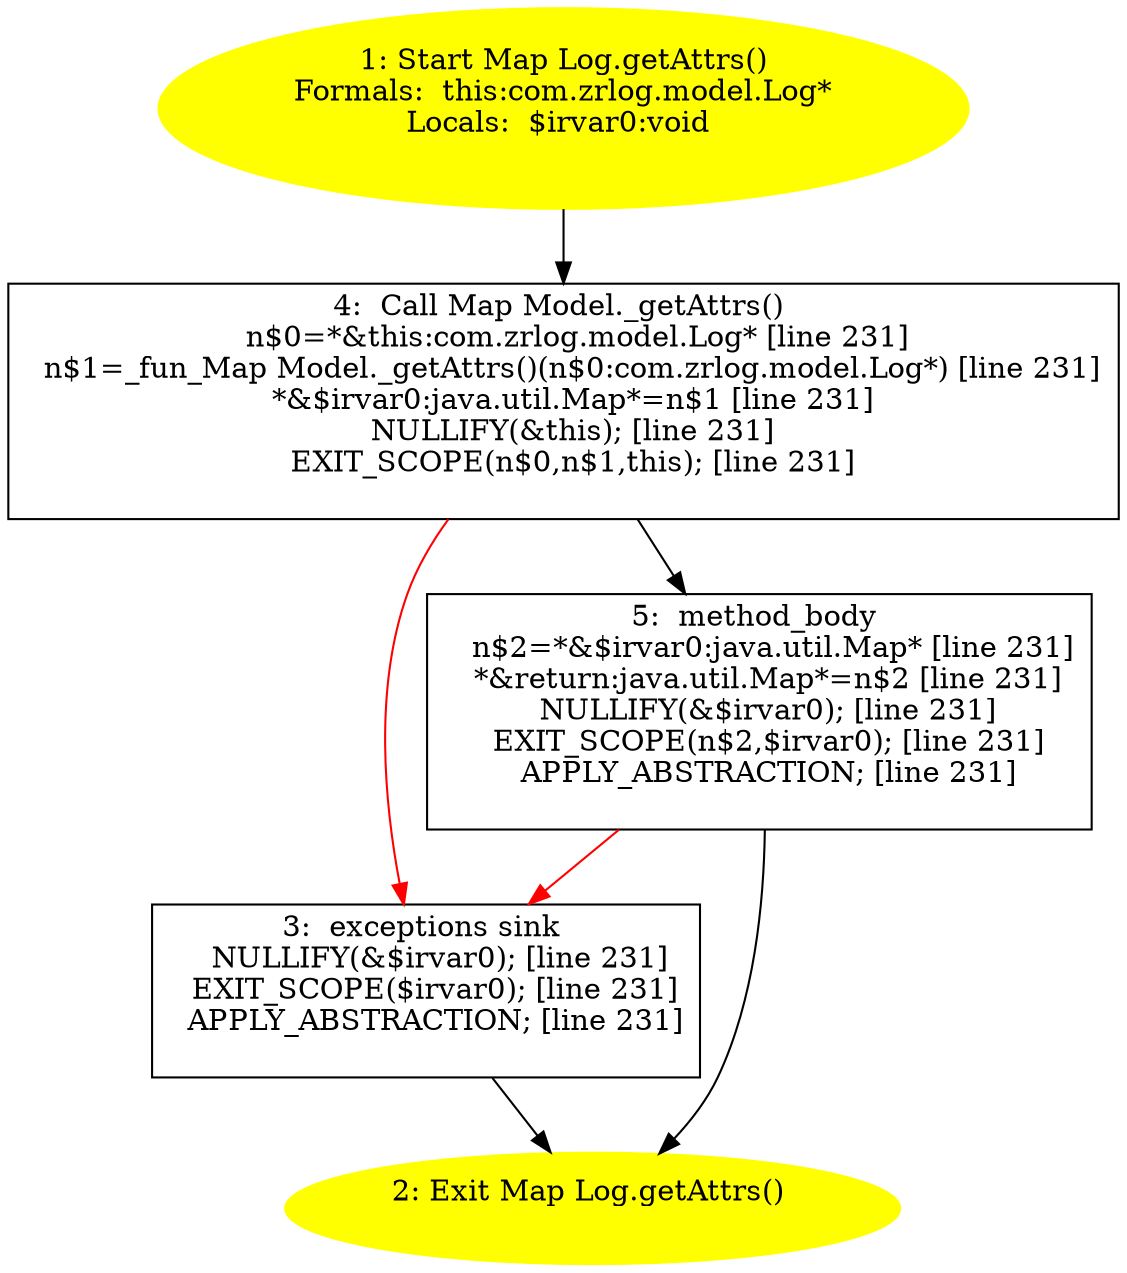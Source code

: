 /* @generated */
digraph cfg {
"com.zrlog.model.Log.getAttrs():java.util.Map.e2ae75201b824ca39cb45ed8ece1cfc5_1" [label="1: Start Map Log.getAttrs()\nFormals:  this:com.zrlog.model.Log*\nLocals:  $irvar0:void \n  " color=yellow style=filled]
	

	 "com.zrlog.model.Log.getAttrs():java.util.Map.e2ae75201b824ca39cb45ed8ece1cfc5_1" -> "com.zrlog.model.Log.getAttrs():java.util.Map.e2ae75201b824ca39cb45ed8ece1cfc5_4" ;
"com.zrlog.model.Log.getAttrs():java.util.Map.e2ae75201b824ca39cb45ed8ece1cfc5_2" [label="2: Exit Map Log.getAttrs() \n  " color=yellow style=filled]
	

"com.zrlog.model.Log.getAttrs():java.util.Map.e2ae75201b824ca39cb45ed8ece1cfc5_3" [label="3:  exceptions sink \n   NULLIFY(&$irvar0); [line 231]\n  EXIT_SCOPE($irvar0); [line 231]\n  APPLY_ABSTRACTION; [line 231]\n " shape="box"]
	

	 "com.zrlog.model.Log.getAttrs():java.util.Map.e2ae75201b824ca39cb45ed8ece1cfc5_3" -> "com.zrlog.model.Log.getAttrs():java.util.Map.e2ae75201b824ca39cb45ed8ece1cfc5_2" ;
"com.zrlog.model.Log.getAttrs():java.util.Map.e2ae75201b824ca39cb45ed8ece1cfc5_4" [label="4:  Call Map Model._getAttrs() \n   n$0=*&this:com.zrlog.model.Log* [line 231]\n  n$1=_fun_Map Model._getAttrs()(n$0:com.zrlog.model.Log*) [line 231]\n  *&$irvar0:java.util.Map*=n$1 [line 231]\n  NULLIFY(&this); [line 231]\n  EXIT_SCOPE(n$0,n$1,this); [line 231]\n " shape="box"]
	

	 "com.zrlog.model.Log.getAttrs():java.util.Map.e2ae75201b824ca39cb45ed8ece1cfc5_4" -> "com.zrlog.model.Log.getAttrs():java.util.Map.e2ae75201b824ca39cb45ed8ece1cfc5_5" ;
	 "com.zrlog.model.Log.getAttrs():java.util.Map.e2ae75201b824ca39cb45ed8ece1cfc5_4" -> "com.zrlog.model.Log.getAttrs():java.util.Map.e2ae75201b824ca39cb45ed8ece1cfc5_3" [color="red" ];
"com.zrlog.model.Log.getAttrs():java.util.Map.e2ae75201b824ca39cb45ed8ece1cfc5_5" [label="5:  method_body \n   n$2=*&$irvar0:java.util.Map* [line 231]\n  *&return:java.util.Map*=n$2 [line 231]\n  NULLIFY(&$irvar0); [line 231]\n  EXIT_SCOPE(n$2,$irvar0); [line 231]\n  APPLY_ABSTRACTION; [line 231]\n " shape="box"]
	

	 "com.zrlog.model.Log.getAttrs():java.util.Map.e2ae75201b824ca39cb45ed8ece1cfc5_5" -> "com.zrlog.model.Log.getAttrs():java.util.Map.e2ae75201b824ca39cb45ed8ece1cfc5_2" ;
	 "com.zrlog.model.Log.getAttrs():java.util.Map.e2ae75201b824ca39cb45ed8ece1cfc5_5" -> "com.zrlog.model.Log.getAttrs():java.util.Map.e2ae75201b824ca39cb45ed8ece1cfc5_3" [color="red" ];
}
